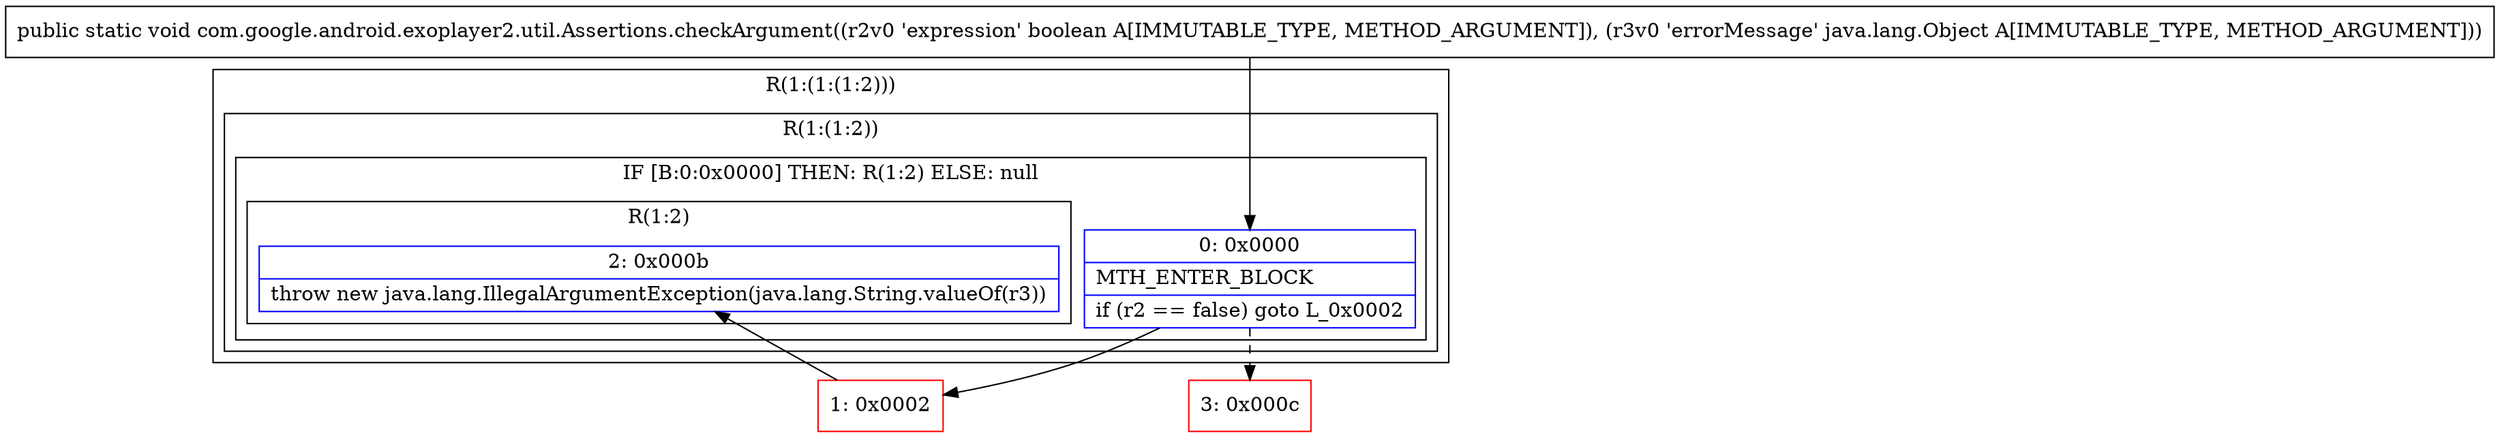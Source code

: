 digraph "CFG forcom.google.android.exoplayer2.util.Assertions.checkArgument(ZLjava\/lang\/Object;)V" {
subgraph cluster_Region_620808202 {
label = "R(1:(1:(1:2)))";
node [shape=record,color=blue];
subgraph cluster_Region_2047455582 {
label = "R(1:(1:2))";
node [shape=record,color=blue];
subgraph cluster_IfRegion_427250129 {
label = "IF [B:0:0x0000] THEN: R(1:2) ELSE: null";
node [shape=record,color=blue];
Node_0 [shape=record,label="{0\:\ 0x0000|MTH_ENTER_BLOCK\l|if (r2 == false) goto L_0x0002\l}"];
subgraph cluster_Region_1408955645 {
label = "R(1:2)";
node [shape=record,color=blue];
Node_2 [shape=record,label="{2\:\ 0x000b|throw new java.lang.IllegalArgumentException(java.lang.String.valueOf(r3))\l}"];
}
}
}
}
Node_1 [shape=record,color=red,label="{1\:\ 0x0002}"];
Node_3 [shape=record,color=red,label="{3\:\ 0x000c}"];
MethodNode[shape=record,label="{public static void com.google.android.exoplayer2.util.Assertions.checkArgument((r2v0 'expression' boolean A[IMMUTABLE_TYPE, METHOD_ARGUMENT]), (r3v0 'errorMessage' java.lang.Object A[IMMUTABLE_TYPE, METHOD_ARGUMENT])) }"];
MethodNode -> Node_0;
Node_0 -> Node_1;
Node_0 -> Node_3[style=dashed];
Node_1 -> Node_2;
}

